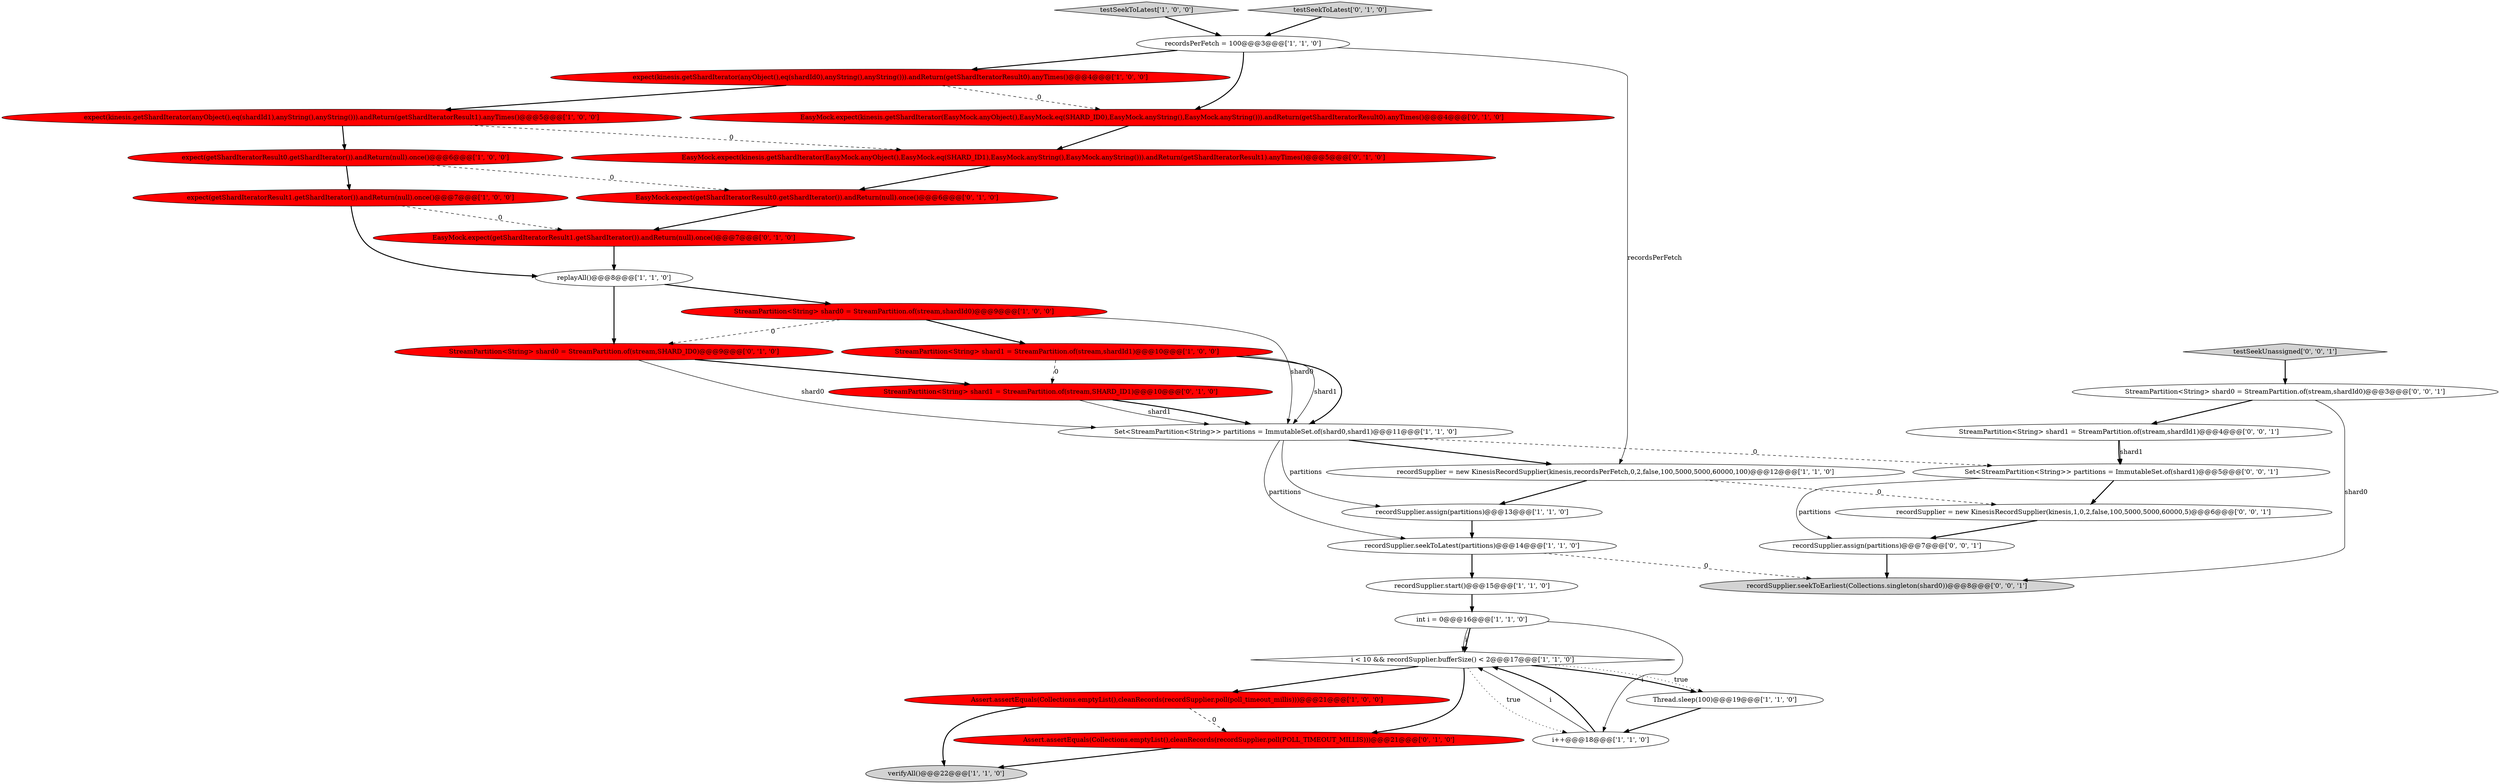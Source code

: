 digraph {
6 [style = filled, label = "verifyAll()@@@22@@@['1', '1', '0']", fillcolor = lightgray, shape = ellipse image = "AAA0AAABBB1BBB"];
7 [style = filled, label = "testSeekToLatest['1', '0', '0']", fillcolor = lightgray, shape = diamond image = "AAA0AAABBB1BBB"];
24 [style = filled, label = "EasyMock.expect(getShardIteratorResult0.getShardIterator()).andReturn(null).once()@@@6@@@['0', '1', '0']", fillcolor = red, shape = ellipse image = "AAA1AAABBB2BBB"];
8 [style = filled, label = "Set<StreamPartition<String>> partitions = ImmutableSet.of(shard0,shard1)@@@11@@@['1', '1', '0']", fillcolor = white, shape = ellipse image = "AAA0AAABBB1BBB"];
29 [style = filled, label = "recordSupplier.assign(partitions)@@@7@@@['0', '0', '1']", fillcolor = white, shape = ellipse image = "AAA0AAABBB3BBB"];
33 [style = filled, label = "StreamPartition<String> shard1 = StreamPartition.of(stream,shardId1)@@@4@@@['0', '0', '1']", fillcolor = white, shape = ellipse image = "AAA0AAABBB3BBB"];
20 [style = filled, label = "testSeekToLatest['0', '1', '0']", fillcolor = lightgray, shape = diamond image = "AAA0AAABBB2BBB"];
0 [style = filled, label = "recordsPerFetch = 100@@@3@@@['1', '1', '0']", fillcolor = white, shape = ellipse image = "AAA0AAABBB1BBB"];
10 [style = filled, label = "i++@@@18@@@['1', '1', '0']", fillcolor = white, shape = ellipse image = "AAA0AAABBB1BBB"];
26 [style = filled, label = "EasyMock.expect(kinesis.getShardIterator(EasyMock.anyObject(),EasyMock.eq(SHARD_ID1),EasyMock.anyString(),EasyMock.anyString())).andReturn(getShardIteratorResult1).anyTimes()@@@5@@@['0', '1', '0']", fillcolor = red, shape = ellipse image = "AAA1AAABBB2BBB"];
19 [style = filled, label = "expect(kinesis.getShardIterator(anyObject(),eq(shardId1),anyString(),anyString())).andReturn(getShardIteratorResult1).anyTimes()@@@5@@@['1', '0', '0']", fillcolor = red, shape = ellipse image = "AAA1AAABBB1BBB"];
27 [style = filled, label = "StreamPartition<String> shard0 = StreamPartition.of(stream,SHARD_ID0)@@@9@@@['0', '1', '0']", fillcolor = red, shape = ellipse image = "AAA1AAABBB2BBB"];
1 [style = filled, label = "expect(getShardIteratorResult1.getShardIterator()).andReturn(null).once()@@@7@@@['1', '0', '0']", fillcolor = red, shape = ellipse image = "AAA1AAABBB1BBB"];
21 [style = filled, label = "StreamPartition<String> shard1 = StreamPartition.of(stream,SHARD_ID1)@@@10@@@['0', '1', '0']", fillcolor = red, shape = ellipse image = "AAA1AAABBB2BBB"];
28 [style = filled, label = "Set<StreamPartition<String>> partitions = ImmutableSet.of(shard1)@@@5@@@['0', '0', '1']", fillcolor = white, shape = ellipse image = "AAA0AAABBB3BBB"];
11 [style = filled, label = "int i = 0@@@16@@@['1', '1', '0']", fillcolor = white, shape = ellipse image = "AAA0AAABBB1BBB"];
17 [style = filled, label = "expect(getShardIteratorResult0.getShardIterator()).andReturn(null).once()@@@6@@@['1', '0', '0']", fillcolor = red, shape = ellipse image = "AAA1AAABBB1BBB"];
16 [style = filled, label = "Assert.assertEquals(Collections.emptyList(),cleanRecords(recordSupplier.poll(poll_timeout_millis)))@@@21@@@['1', '0', '0']", fillcolor = red, shape = ellipse image = "AAA1AAABBB1BBB"];
22 [style = filled, label = "EasyMock.expect(kinesis.getShardIterator(EasyMock.anyObject(),EasyMock.eq(SHARD_ID0),EasyMock.anyString(),EasyMock.anyString())).andReturn(getShardIteratorResult0).anyTimes()@@@4@@@['0', '1', '0']", fillcolor = red, shape = ellipse image = "AAA1AAABBB2BBB"];
12 [style = filled, label = "replayAll()@@@8@@@['1', '1', '0']", fillcolor = white, shape = ellipse image = "AAA0AAABBB1BBB"];
13 [style = filled, label = "StreamPartition<String> shard0 = StreamPartition.of(stream,shardId0)@@@9@@@['1', '0', '0']", fillcolor = red, shape = ellipse image = "AAA1AAABBB1BBB"];
2 [style = filled, label = "recordSupplier.seekToLatest(partitions)@@@14@@@['1', '1', '0']", fillcolor = white, shape = ellipse image = "AAA0AAABBB1BBB"];
14 [style = filled, label = "recordSupplier.start()@@@15@@@['1', '1', '0']", fillcolor = white, shape = ellipse image = "AAA0AAABBB1BBB"];
3 [style = filled, label = "StreamPartition<String> shard1 = StreamPartition.of(stream,shardId1)@@@10@@@['1', '0', '0']", fillcolor = red, shape = ellipse image = "AAA1AAABBB1BBB"];
32 [style = filled, label = "recordSupplier = new KinesisRecordSupplier(kinesis,1,0,2,false,100,5000,5000,60000,5)@@@6@@@['0', '0', '1']", fillcolor = white, shape = ellipse image = "AAA0AAABBB3BBB"];
18 [style = filled, label = "expect(kinesis.getShardIterator(anyObject(),eq(shardId0),anyString(),anyString())).andReturn(getShardIteratorResult0).anyTimes()@@@4@@@['1', '0', '0']", fillcolor = red, shape = ellipse image = "AAA1AAABBB1BBB"];
30 [style = filled, label = "testSeekUnassigned['0', '0', '1']", fillcolor = lightgray, shape = diamond image = "AAA0AAABBB3BBB"];
4 [style = filled, label = "recordSupplier = new KinesisRecordSupplier(kinesis,recordsPerFetch,0,2,false,100,5000,5000,60000,100)@@@12@@@['1', '1', '0']", fillcolor = white, shape = ellipse image = "AAA0AAABBB1BBB"];
15 [style = filled, label = "recordSupplier.assign(partitions)@@@13@@@['1', '1', '0']", fillcolor = white, shape = ellipse image = "AAA0AAABBB1BBB"];
34 [style = filled, label = "recordSupplier.seekToEarliest(Collections.singleton(shard0))@@@8@@@['0', '0', '1']", fillcolor = lightgray, shape = ellipse image = "AAA0AAABBB3BBB"];
25 [style = filled, label = "Assert.assertEquals(Collections.emptyList(),cleanRecords(recordSupplier.poll(POLL_TIMEOUT_MILLIS)))@@@21@@@['0', '1', '0']", fillcolor = red, shape = ellipse image = "AAA1AAABBB2BBB"];
9 [style = filled, label = "i < 10 && recordSupplier.bufferSize() < 2@@@17@@@['1', '1', '0']", fillcolor = white, shape = diamond image = "AAA0AAABBB1BBB"];
31 [style = filled, label = "StreamPartition<String> shard0 = StreamPartition.of(stream,shardId0)@@@3@@@['0', '0', '1']", fillcolor = white, shape = ellipse image = "AAA0AAABBB3BBB"];
5 [style = filled, label = "Thread.sleep(100)@@@19@@@['1', '1', '0']", fillcolor = white, shape = ellipse image = "AAA0AAABBB1BBB"];
23 [style = filled, label = "EasyMock.expect(getShardIteratorResult1.getShardIterator()).andReturn(null).once()@@@7@@@['0', '1', '0']", fillcolor = red, shape = ellipse image = "AAA1AAABBB2BBB"];
22->26 [style = bold, label=""];
5->10 [style = bold, label=""];
11->10 [style = solid, label="i"];
15->2 [style = bold, label=""];
0->4 [style = solid, label="recordsPerFetch"];
17->1 [style = bold, label=""];
13->8 [style = solid, label="shard0"];
3->21 [style = dashed, label="0"];
17->24 [style = dashed, label="0"];
18->22 [style = dashed, label="0"];
16->25 [style = dashed, label="0"];
16->6 [style = bold, label=""];
33->28 [style = bold, label=""];
21->8 [style = solid, label="shard1"];
20->0 [style = bold, label=""];
4->15 [style = bold, label=""];
18->19 [style = bold, label=""];
21->8 [style = bold, label=""];
11->9 [style = solid, label="i"];
7->0 [style = bold, label=""];
19->17 [style = bold, label=""];
29->34 [style = bold, label=""];
8->28 [style = dashed, label="0"];
25->6 [style = bold, label=""];
11->9 [style = bold, label=""];
26->24 [style = bold, label=""];
9->16 [style = bold, label=""];
31->34 [style = solid, label="shard0"];
28->32 [style = bold, label=""];
32->29 [style = bold, label=""];
4->32 [style = dashed, label="0"];
3->8 [style = solid, label="shard1"];
12->13 [style = bold, label=""];
13->27 [style = dashed, label="0"];
19->26 [style = dashed, label="0"];
13->3 [style = bold, label=""];
30->31 [style = bold, label=""];
3->8 [style = bold, label=""];
0->22 [style = bold, label=""];
9->25 [style = bold, label=""];
2->14 [style = bold, label=""];
31->33 [style = bold, label=""];
8->2 [style = solid, label="partitions"];
2->34 [style = dashed, label="0"];
1->12 [style = bold, label=""];
8->15 [style = solid, label="partitions"];
9->5 [style = bold, label=""];
0->18 [style = bold, label=""];
10->9 [style = solid, label="i"];
23->12 [style = bold, label=""];
10->9 [style = bold, label=""];
28->29 [style = solid, label="partitions"];
8->4 [style = bold, label=""];
9->10 [style = dotted, label="true"];
27->21 [style = bold, label=""];
14->11 [style = bold, label=""];
12->27 [style = bold, label=""];
33->28 [style = solid, label="shard1"];
1->23 [style = dashed, label="0"];
27->8 [style = solid, label="shard0"];
24->23 [style = bold, label=""];
9->5 [style = dotted, label="true"];
}
